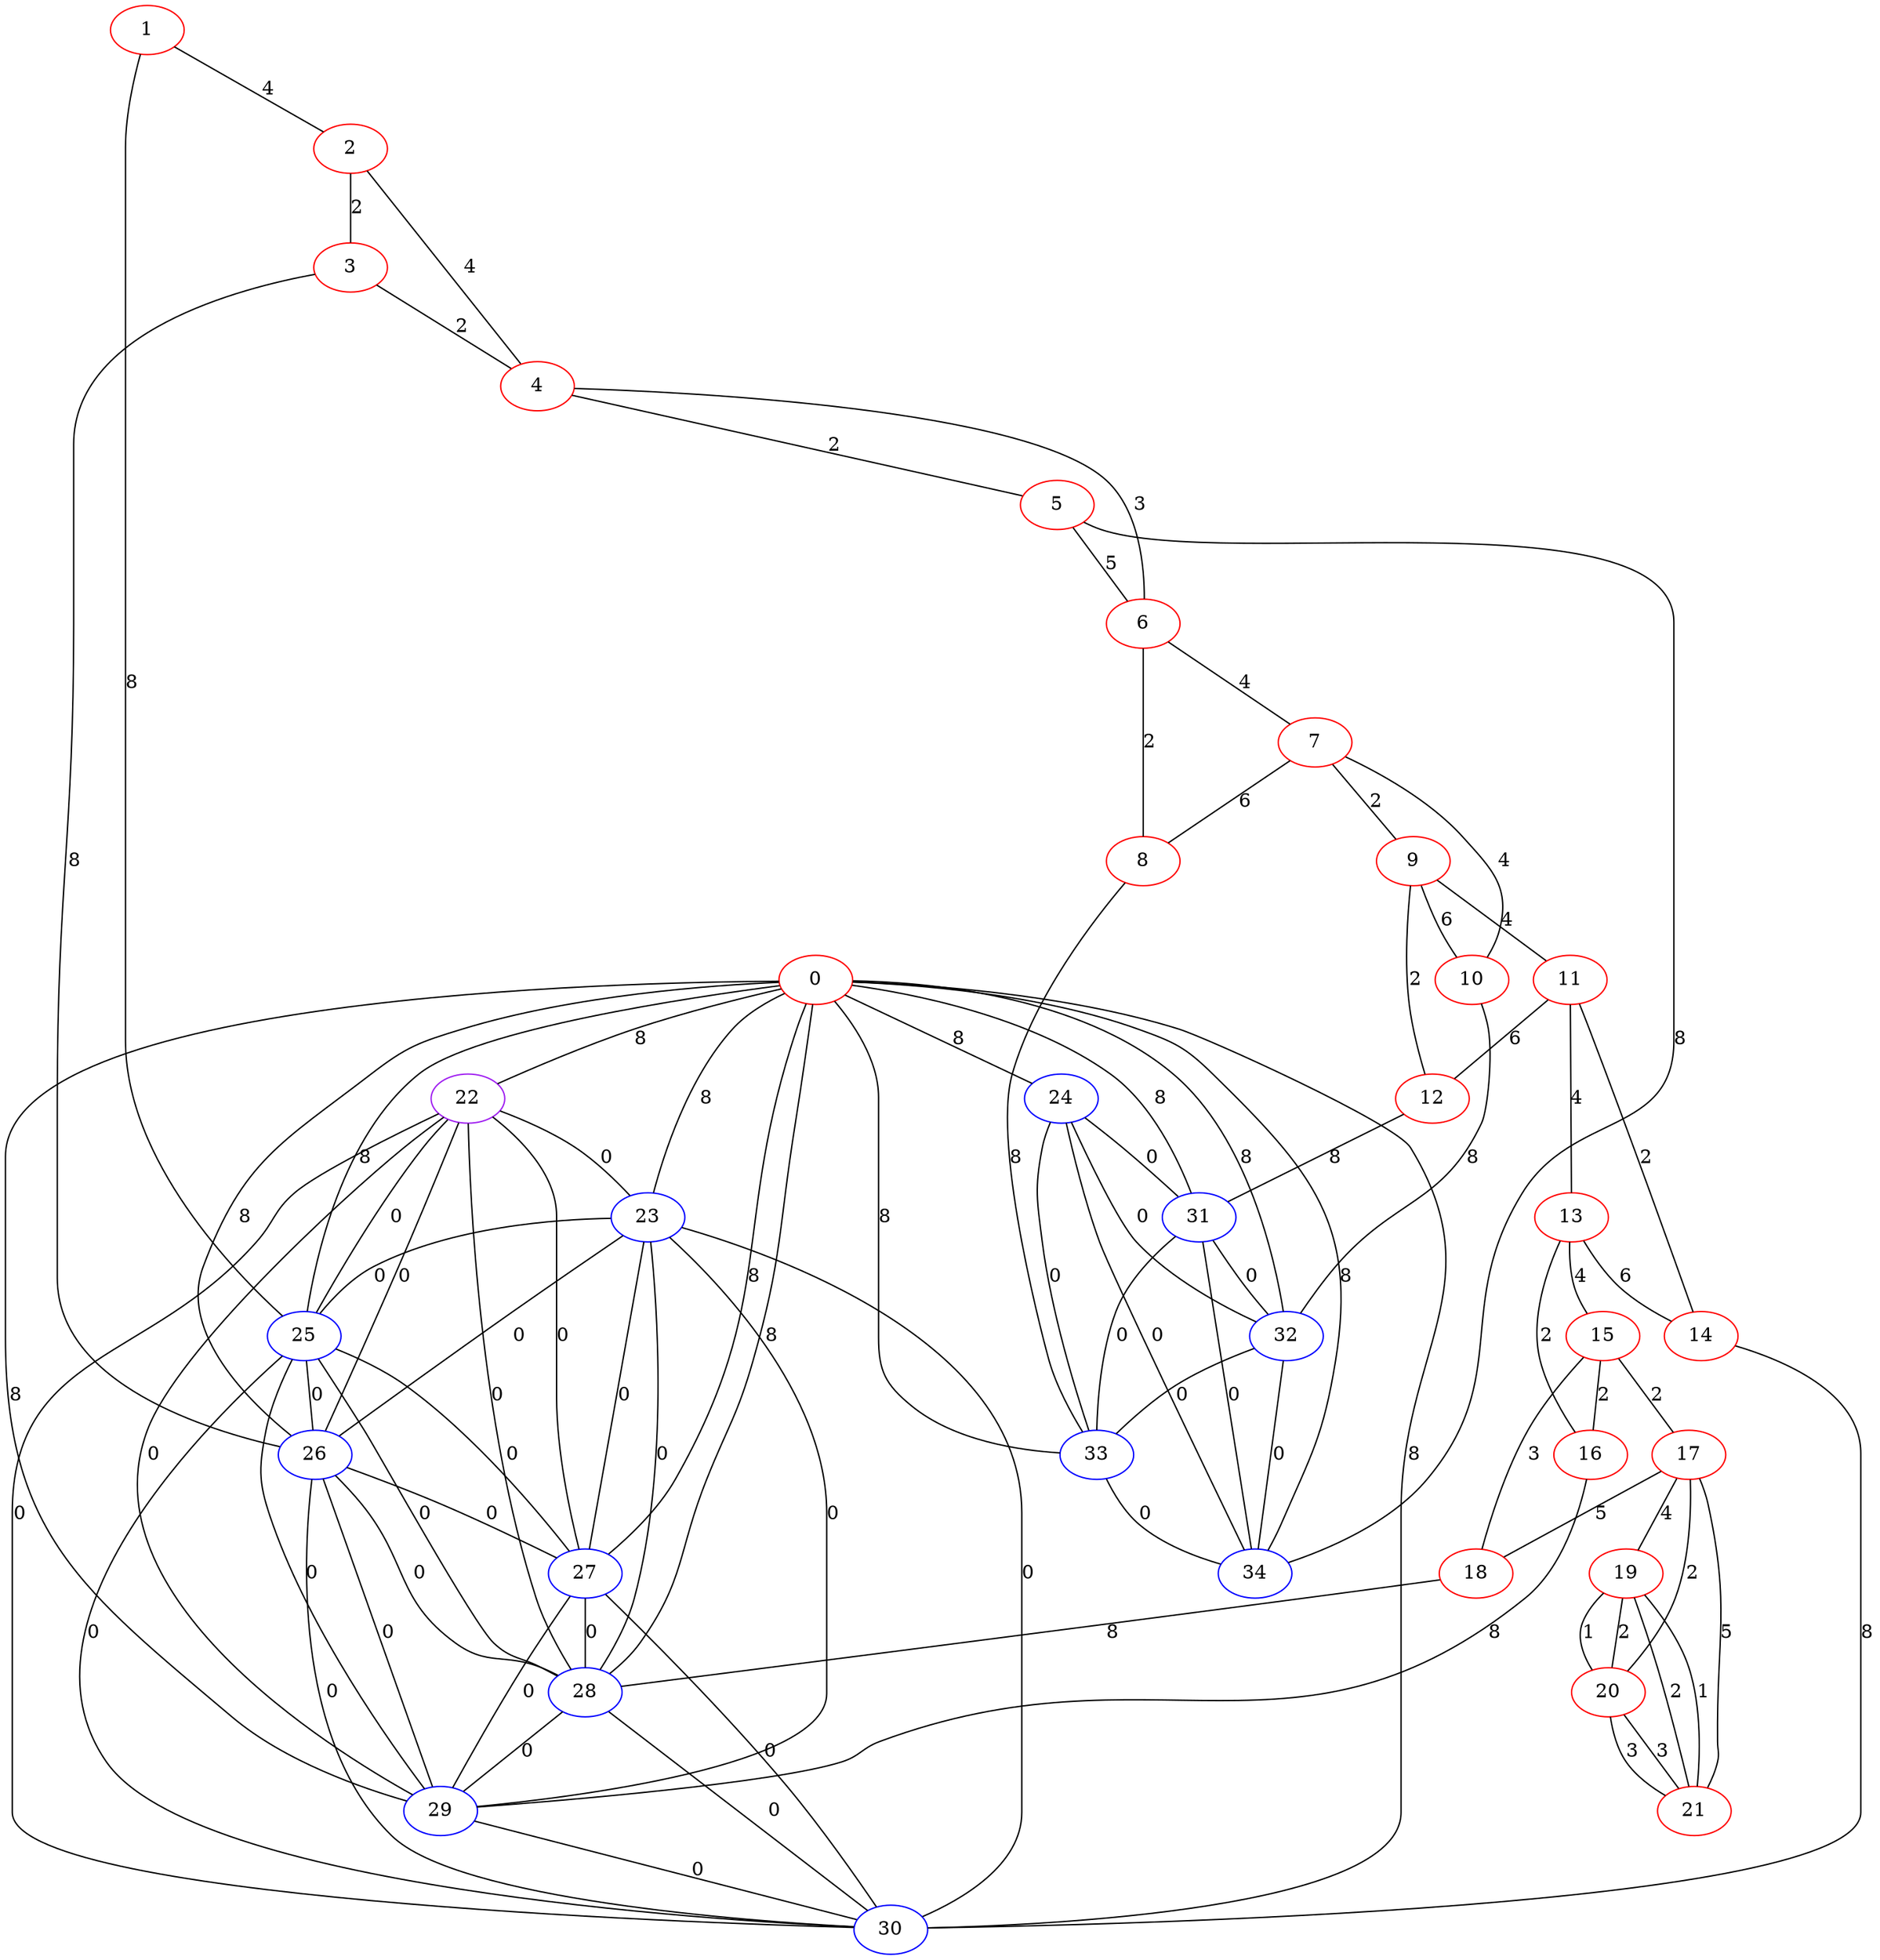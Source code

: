 graph "" {
0 [color=red, weight=1];
1 [color=red, weight=1];
2 [color=red, weight=1];
3 [color=red, weight=1];
4 [color=red, weight=1];
5 [color=red, weight=1];
6 [color=red, weight=1];
7 [color=red, weight=1];
8 [color=red, weight=1];
9 [color=red, weight=1];
10 [color=red, weight=1];
11 [color=red, weight=1];
12 [color=red, weight=1];
13 [color=red, weight=1];
14 [color=red, weight=1];
15 [color=red, weight=1];
16 [color=red, weight=1];
17 [color=red, weight=1];
18 [color=red, weight=1];
19 [color=red, weight=1];
20 [color=red, weight=1];
21 [color=red, weight=1];
22 [color=purple, weight=4];
23 [color=blue, weight=3];
24 [color=blue, weight=3];
25 [color=blue, weight=3];
26 [color=blue, weight=3];
27 [color=blue, weight=3];
28 [color=blue, weight=3];
29 [color=blue, weight=3];
30 [color=blue, weight=3];
31 [color=blue, weight=3];
32 [color=blue, weight=3];
33 [color=blue, weight=3];
34 [color=blue, weight=3];
0 -- 32  [key=0, label=8];
0 -- 33  [key=0, label=8];
0 -- 34  [key=0, label=8];
0 -- 22  [key=0, label=8];
0 -- 23  [key=0, label=8];
0 -- 24  [key=0, label=8];
0 -- 25  [key=0, label=8];
0 -- 26  [key=0, label=8];
0 -- 27  [key=0, label=8];
0 -- 28  [key=0, label=8];
0 -- 29  [key=0, label=8];
0 -- 30  [key=0, label=8];
0 -- 31  [key=0, label=8];
1 -- 25  [key=0, label=8];
1 -- 2  [key=0, label=4];
2 -- 3  [key=0, label=2];
2 -- 4  [key=0, label=4];
3 -- 4  [key=0, label=2];
3 -- 26  [key=0, label=8];
4 -- 5  [key=0, label=2];
4 -- 6  [key=0, label=3];
5 -- 34  [key=0, label=8];
5 -- 6  [key=0, label=5];
6 -- 8  [key=0, label=2];
6 -- 7  [key=0, label=4];
7 -- 8  [key=0, label=6];
7 -- 9  [key=0, label=2];
7 -- 10  [key=0, label=4];
8 -- 33  [key=0, label=8];
9 -- 10  [key=0, label=6];
9 -- 11  [key=0, label=4];
9 -- 12  [key=0, label=2];
10 -- 32  [key=0, label=8];
11 -- 12  [key=0, label=6];
11 -- 13  [key=0, label=4];
11 -- 14  [key=0, label=2];
12 -- 31  [key=0, label=8];
13 -- 16  [key=0, label=2];
13 -- 14  [key=0, label=6];
13 -- 15  [key=0, label=4];
14 -- 30  [key=0, label=8];
15 -- 16  [key=0, label=2];
15 -- 17  [key=0, label=2];
15 -- 18  [key=0, label=3];
16 -- 29  [key=0, label=8];
17 -- 18  [key=0, label=5];
17 -- 19  [key=0, label=4];
17 -- 20  [key=0, label=2];
17 -- 21  [key=0, label=5];
18 -- 28  [key=0, label=8];
19 -- 20  [key=0, label=1];
19 -- 20  [key=1, label=2];
19 -- 21  [key=0, label=2];
19 -- 21  [key=1, label=1];
20 -- 21  [key=0, label=3];
20 -- 21  [key=1, label=3];
22 -- 23  [key=0, label=0];
22 -- 25  [key=0, label=0];
22 -- 26  [key=0, label=0];
22 -- 27  [key=0, label=0];
22 -- 28  [key=0, label=0];
22 -- 29  [key=0, label=0];
22 -- 30  [key=0, label=0];
23 -- 25  [key=0, label=0];
23 -- 26  [key=0, label=0];
23 -- 27  [key=0, label=0];
23 -- 28  [key=0, label=0];
23 -- 29  [key=0, label=0];
23 -- 30  [key=0, label=0];
24 -- 32  [key=0, label=0];
24 -- 33  [key=0, label=0];
24 -- 34  [key=0, label=0];
24 -- 31  [key=0, label=0];
25 -- 26  [key=0, label=0];
25 -- 27  [key=0, label=0];
25 -- 28  [key=0, label=0];
25 -- 29  [key=0, label=0];
25 -- 30  [key=0, label=0];
26 -- 27  [key=0, label=0];
26 -- 28  [key=0, label=0];
26 -- 29  [key=0, label=0];
26 -- 30  [key=0, label=0];
27 -- 28  [key=0, label=0];
27 -- 29  [key=0, label=0];
27 -- 30  [key=0, label=0];
28 -- 29  [key=0, label=0];
28 -- 30  [key=0, label=0];
29 -- 30  [key=0, label=0];
31 -- 32  [key=0, label=0];
31 -- 34  [key=0, label=0];
31 -- 33  [key=0, label=0];
32 -- 33  [key=0, label=0];
32 -- 34  [key=0, label=0];
33 -- 34  [key=0, label=0];
}
